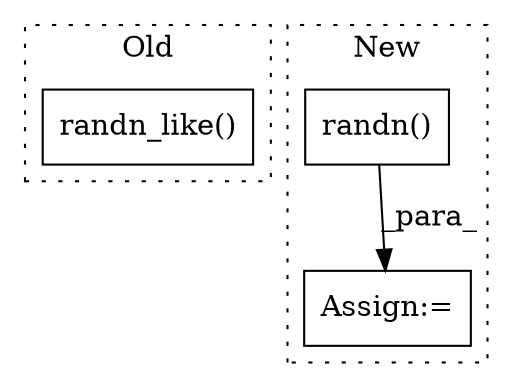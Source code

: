 digraph G {
subgraph cluster0 {
1 [label="randn_like()" a="75" s="19798,19816" l="17,1" shape="box"];
label = "Old";
style="dotted";
}
subgraph cluster1 {
2 [label="randn()" a="75" s="19889,19981" l="12,1" shape="box"];
3 [label="Assign:=" a="68" s="19886" l="3" shape="box"];
label = "New";
style="dotted";
}
2 -> 3 [label="_para_"];
}